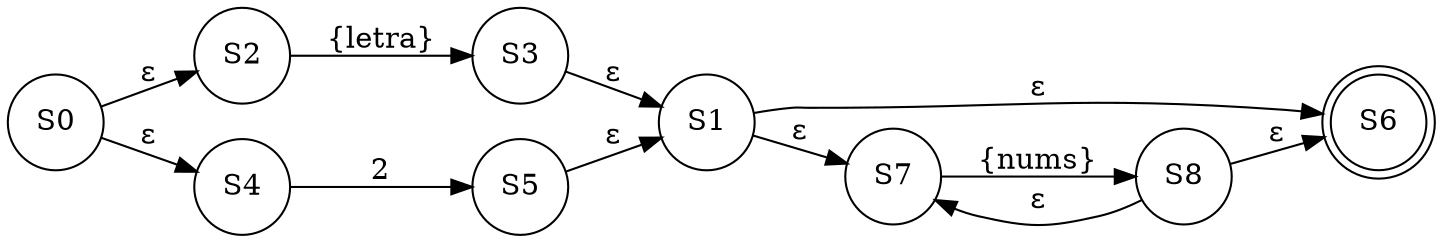 digraph automata {
rankdir=LR;
S0 [label="S0", shape="circle" ];
S1 [label="S1", shape="circle" ];
S2 [label="S2", shape="circle" ];
S3 [label="S3", shape="circle" ];
S4 [label="S4", shape="circle" ];
S5 [label="S5", shape="circle" ];
S6 [label="S6", shape="doublecircle" ];
S7 [label="S7", shape="circle" ];
S8 [label="S8", shape="circle" ];
S0 -> S2 [label="ε"];
S0 -> S4 [label="ε"];
S3 -> S1 [label="ε"];
S5 -> S1 [label="ε"];
S2 -> S3 [label="{letra}"];
S4 -> S5 [label="2"];
S7 -> S8 [label="{nums}"];
S1 -> S7 [label="ε"];
S8 -> S7 [label="ε"];
S8 -> S6 [label="ε"];
S1 -> S6 [label="ε"];
}
